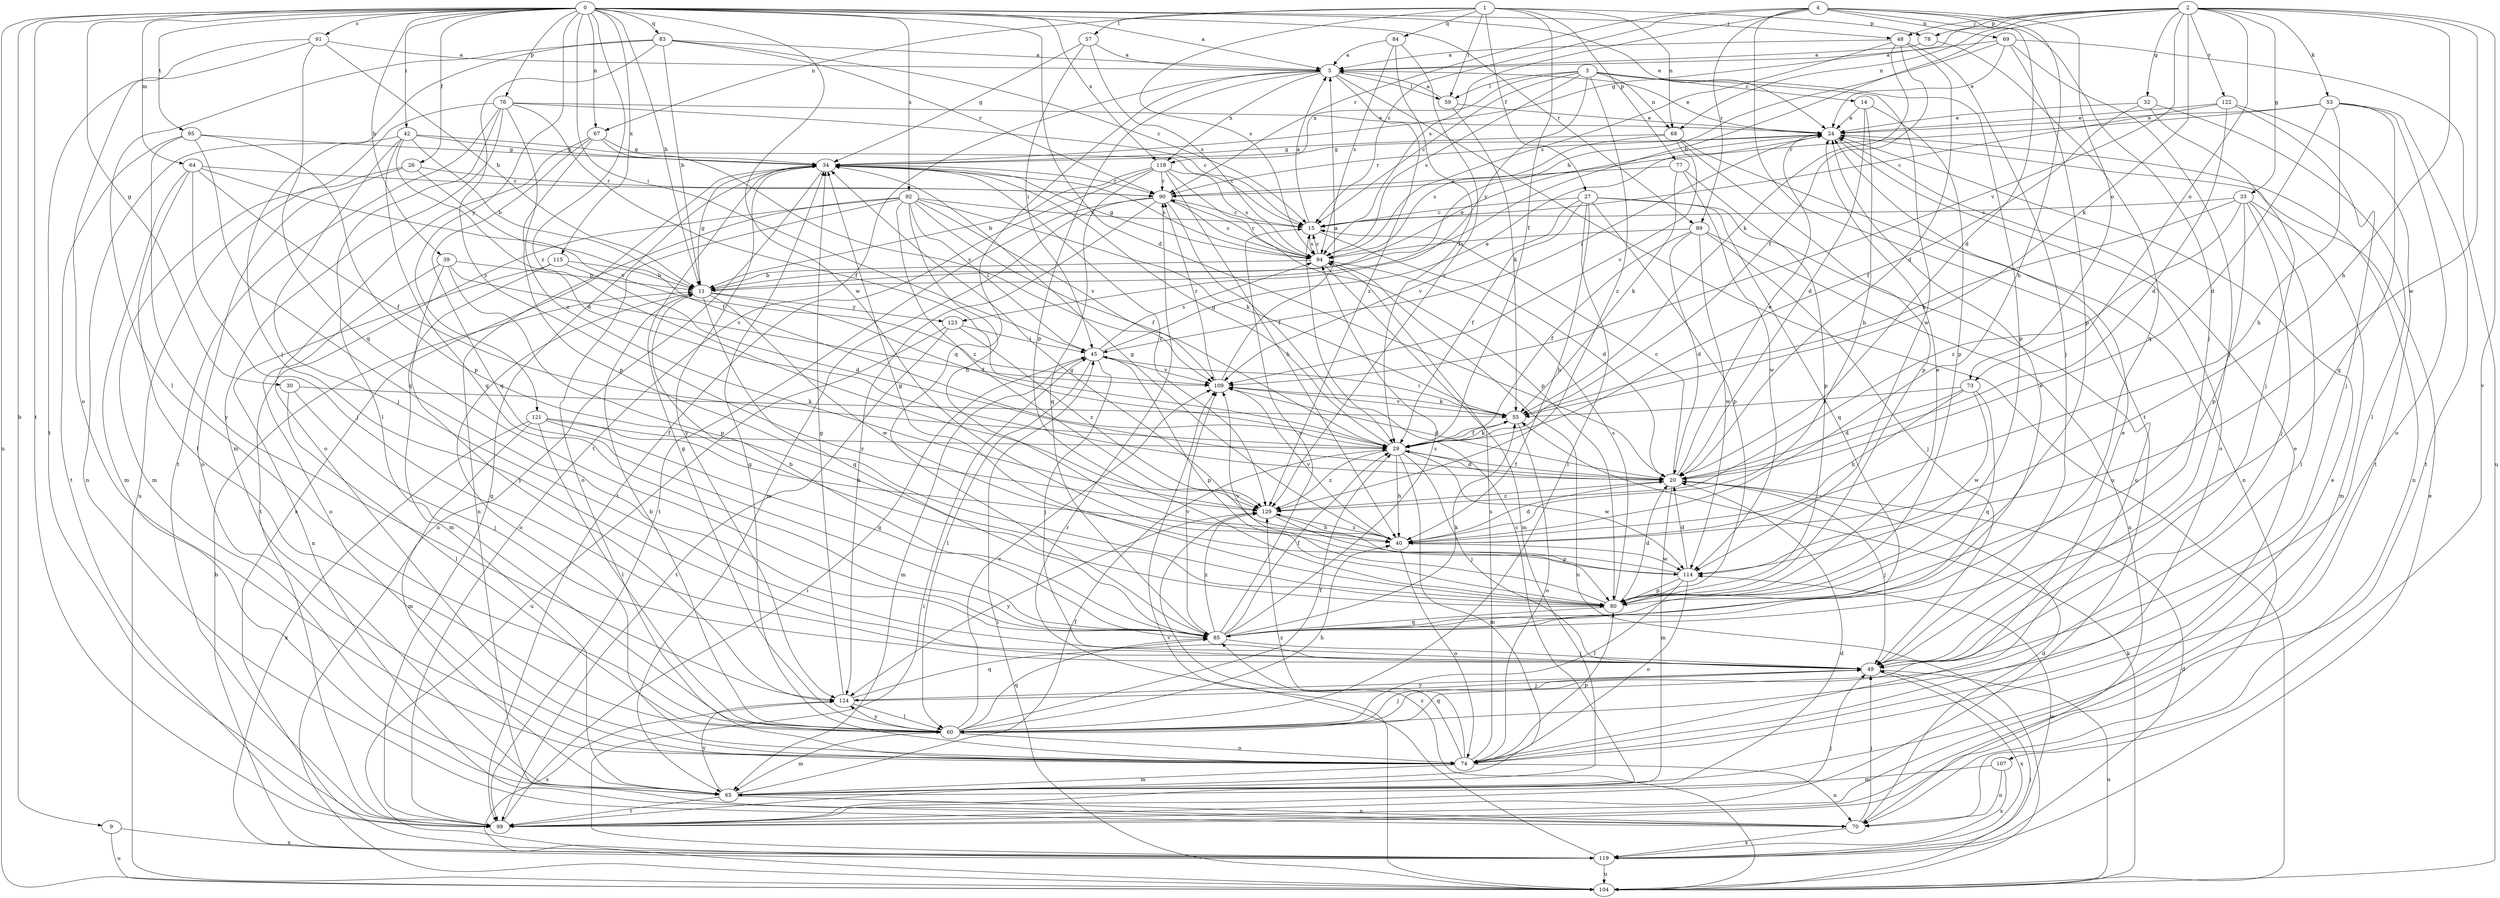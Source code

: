 strict digraph  {
0;
1;
2;
3;
4;
5;
9;
11;
14;
15;
20;
24;
26;
27;
29;
30;
32;
33;
34;
39;
40;
42;
45;
48;
49;
53;
55;
57;
59;
60;
64;
65;
67;
68;
69;
70;
73;
74;
76;
77;
78;
80;
83;
84;
85;
89;
90;
91;
92;
94;
95;
99;
104;
107;
109;
114;
115;
118;
119;
121;
122;
123;
124;
129;
0 -> 5  [label=a];
0 -> 9  [label=b];
0 -> 11  [label=b];
0 -> 20  [label=d];
0 -> 24  [label=e];
0 -> 26  [label=f];
0 -> 30  [label=g];
0 -> 39  [label=h];
0 -> 42  [label=i];
0 -> 45  [label=i];
0 -> 48  [label=j];
0 -> 64  [label=m];
0 -> 67  [label=n];
0 -> 76  [label=p];
0 -> 83  [label=q];
0 -> 89  [label=r];
0 -> 91  [label=s];
0 -> 92  [label=s];
0 -> 95  [label=t];
0 -> 99  [label=t];
0 -> 104  [label=u];
0 -> 114  [label=w];
0 -> 115  [label=x];
0 -> 118  [label=x];
0 -> 121  [label=y];
0 -> 129  [label=z];
1 -> 27  [label=f];
1 -> 29  [label=f];
1 -> 57  [label=l];
1 -> 59  [label=l];
1 -> 67  [label=n];
1 -> 68  [label=n];
1 -> 77  [label=p];
1 -> 78  [label=p];
1 -> 84  [label=q];
1 -> 94  [label=s];
2 -> 11  [label=b];
2 -> 32  [label=g];
2 -> 33  [label=g];
2 -> 34  [label=g];
2 -> 40  [label=h];
2 -> 48  [label=j];
2 -> 53  [label=k];
2 -> 55  [label=k];
2 -> 68  [label=n];
2 -> 73  [label=o];
2 -> 78  [label=p];
2 -> 107  [label=v];
2 -> 109  [label=v];
2 -> 114  [label=w];
2 -> 122  [label=y];
3 -> 14  [label=c];
3 -> 15  [label=c];
3 -> 59  [label=l];
3 -> 68  [label=n];
3 -> 80  [label=p];
3 -> 94  [label=s];
3 -> 114  [label=w];
3 -> 118  [label=x];
3 -> 123  [label=y];
3 -> 129  [label=z];
4 -> 15  [label=c];
4 -> 20  [label=d];
4 -> 40  [label=h];
4 -> 49  [label=j];
4 -> 69  [label=n];
4 -> 73  [label=o];
4 -> 89  [label=r];
4 -> 90  [label=r];
4 -> 94  [label=s];
4 -> 99  [label=t];
5 -> 24  [label=e];
5 -> 59  [label=l];
5 -> 80  [label=p];
5 -> 85  [label=q];
5 -> 99  [label=t];
5 -> 104  [label=u];
5 -> 118  [label=x];
5 -> 129  [label=z];
9 -> 104  [label=u];
9 -> 119  [label=x];
11 -> 24  [label=e];
11 -> 29  [label=f];
11 -> 34  [label=g];
11 -> 74  [label=o];
11 -> 85  [label=q];
11 -> 114  [label=w];
11 -> 123  [label=y];
14 -> 20  [label=d];
14 -> 24  [label=e];
14 -> 40  [label=h];
14 -> 80  [label=p];
15 -> 5  [label=a];
15 -> 20  [label=d];
15 -> 94  [label=s];
20 -> 15  [label=c];
20 -> 24  [label=e];
20 -> 29  [label=f];
20 -> 49  [label=j];
20 -> 65  [label=m];
20 -> 129  [label=z];
24 -> 34  [label=g];
24 -> 45  [label=i];
24 -> 70  [label=n];
24 -> 74  [label=o];
24 -> 90  [label=r];
26 -> 29  [label=f];
26 -> 65  [label=m];
26 -> 74  [label=o];
26 -> 90  [label=r];
27 -> 15  [label=c];
27 -> 29  [label=f];
27 -> 40  [label=h];
27 -> 60  [label=l];
27 -> 74  [label=o];
27 -> 80  [label=p];
27 -> 85  [label=q];
27 -> 109  [label=v];
29 -> 20  [label=d];
29 -> 34  [label=g];
29 -> 40  [label=h];
29 -> 49  [label=j];
29 -> 55  [label=k];
29 -> 65  [label=m];
29 -> 114  [label=w];
29 -> 129  [label=z];
30 -> 49  [label=j];
30 -> 55  [label=k];
30 -> 60  [label=l];
32 -> 24  [label=e];
32 -> 29  [label=f];
32 -> 49  [label=j];
32 -> 60  [label=l];
33 -> 15  [label=c];
33 -> 49  [label=j];
33 -> 55  [label=k];
33 -> 60  [label=l];
33 -> 65  [label=m];
33 -> 80  [label=p];
33 -> 129  [label=z];
34 -> 90  [label=r];
34 -> 94  [label=s];
34 -> 104  [label=u];
34 -> 119  [label=x];
34 -> 124  [label=y];
34 -> 129  [label=z];
39 -> 11  [label=b];
39 -> 74  [label=o];
39 -> 80  [label=p];
39 -> 109  [label=v];
39 -> 124  [label=y];
40 -> 20  [label=d];
40 -> 34  [label=g];
40 -> 74  [label=o];
40 -> 109  [label=v];
40 -> 114  [label=w];
40 -> 129  [label=z];
42 -> 11  [label=b];
42 -> 15  [label=c];
42 -> 20  [label=d];
42 -> 34  [label=g];
42 -> 49  [label=j];
42 -> 70  [label=n];
42 -> 85  [label=q];
45 -> 24  [label=e];
45 -> 49  [label=j];
45 -> 60  [label=l];
45 -> 65  [label=m];
45 -> 80  [label=p];
45 -> 94  [label=s];
45 -> 109  [label=v];
48 -> 5  [label=a];
48 -> 20  [label=d];
48 -> 29  [label=f];
48 -> 49  [label=j];
48 -> 55  [label=k];
48 -> 94  [label=s];
49 -> 104  [label=u];
49 -> 119  [label=x];
49 -> 124  [label=y];
53 -> 20  [label=d];
53 -> 24  [label=e];
53 -> 40  [label=h];
53 -> 74  [label=o];
53 -> 85  [label=q];
53 -> 90  [label=r];
53 -> 99  [label=t];
55 -> 29  [label=f];
55 -> 45  [label=i];
55 -> 74  [label=o];
55 -> 109  [label=v];
57 -> 5  [label=a];
57 -> 34  [label=g];
57 -> 45  [label=i];
57 -> 94  [label=s];
59 -> 5  [label=a];
59 -> 24  [label=e];
59 -> 55  [label=k];
60 -> 11  [label=b];
60 -> 24  [label=e];
60 -> 29  [label=f];
60 -> 34  [label=g];
60 -> 40  [label=h];
60 -> 49  [label=j];
60 -> 65  [label=m];
60 -> 74  [label=o];
60 -> 85  [label=q];
60 -> 109  [label=v];
60 -> 124  [label=y];
64 -> 29  [label=f];
64 -> 49  [label=j];
64 -> 60  [label=l];
64 -> 65  [label=m];
64 -> 90  [label=r];
64 -> 109  [label=v];
65 -> 29  [label=f];
65 -> 70  [label=n];
65 -> 99  [label=t];
65 -> 124  [label=y];
67 -> 34  [label=g];
67 -> 74  [label=o];
67 -> 80  [label=p];
67 -> 85  [label=q];
67 -> 109  [label=v];
68 -> 34  [label=g];
68 -> 70  [label=n];
68 -> 80  [label=p];
68 -> 94  [label=s];
68 -> 109  [label=v];
69 -> 5  [label=a];
69 -> 11  [label=b];
69 -> 24  [label=e];
69 -> 49  [label=j];
69 -> 80  [label=p];
69 -> 104  [label=u];
70 -> 20  [label=d];
70 -> 49  [label=j];
70 -> 119  [label=x];
73 -> 20  [label=d];
73 -> 40  [label=h];
73 -> 55  [label=k];
73 -> 85  [label=q];
73 -> 114  [label=w];
74 -> 24  [label=e];
74 -> 34  [label=g];
74 -> 65  [label=m];
74 -> 70  [label=n];
74 -> 80  [label=p];
74 -> 85  [label=q];
74 -> 94  [label=s];
74 -> 129  [label=z];
76 -> 15  [label=c];
76 -> 24  [label=e];
76 -> 29  [label=f];
76 -> 60  [label=l];
76 -> 65  [label=m];
76 -> 99  [label=t];
76 -> 104  [label=u];
76 -> 129  [label=z];
77 -> 55  [label=k];
77 -> 80  [label=p];
77 -> 90  [label=r];
77 -> 114  [label=w];
78 -> 5  [label=a];
78 -> 85  [label=q];
80 -> 20  [label=d];
80 -> 24  [label=e];
80 -> 34  [label=g];
80 -> 85  [label=q];
80 -> 94  [label=s];
80 -> 109  [label=v];
83 -> 5  [label=a];
83 -> 11  [label=b];
83 -> 15  [label=c];
83 -> 49  [label=j];
83 -> 60  [label=l];
83 -> 90  [label=r];
83 -> 129  [label=z];
84 -> 5  [label=a];
84 -> 29  [label=f];
84 -> 94  [label=s];
84 -> 129  [label=z];
85 -> 11  [label=b];
85 -> 15  [label=c];
85 -> 24  [label=e];
85 -> 29  [label=f];
85 -> 49  [label=j];
85 -> 55  [label=k];
85 -> 94  [label=s];
85 -> 109  [label=v];
85 -> 129  [label=z];
89 -> 20  [label=d];
89 -> 29  [label=f];
89 -> 49  [label=j];
89 -> 70  [label=n];
89 -> 94  [label=s];
89 -> 114  [label=w];
90 -> 15  [label=c];
90 -> 29  [label=f];
90 -> 65  [label=m];
90 -> 94  [label=s];
90 -> 99  [label=t];
90 -> 124  [label=y];
91 -> 5  [label=a];
91 -> 11  [label=b];
91 -> 74  [label=o];
91 -> 85  [label=q];
91 -> 99  [label=t];
92 -> 15  [label=c];
92 -> 29  [label=f];
92 -> 40  [label=h];
92 -> 45  [label=i];
92 -> 55  [label=k];
92 -> 70  [label=n];
92 -> 74  [label=o];
92 -> 99  [label=t];
92 -> 109  [label=v];
92 -> 129  [label=z];
94 -> 11  [label=b];
94 -> 15  [label=c];
94 -> 34  [label=g];
94 -> 65  [label=m];
94 -> 90  [label=r];
94 -> 104  [label=u];
95 -> 34  [label=g];
95 -> 80  [label=p];
95 -> 85  [label=q];
95 -> 99  [label=t];
95 -> 124  [label=y];
99 -> 15  [label=c];
99 -> 20  [label=d];
99 -> 24  [label=e];
99 -> 34  [label=g];
99 -> 45  [label=i];
99 -> 49  [label=j];
104 -> 45  [label=i];
104 -> 49  [label=j];
104 -> 55  [label=k];
104 -> 109  [label=v];
104 -> 129  [label=z];
107 -> 65  [label=m];
107 -> 70  [label=n];
107 -> 119  [label=x];
109 -> 5  [label=a];
109 -> 20  [label=d];
109 -> 55  [label=k];
109 -> 90  [label=r];
114 -> 20  [label=d];
114 -> 34  [label=g];
114 -> 60  [label=l];
114 -> 74  [label=o];
114 -> 80  [label=p];
115 -> 11  [label=b];
115 -> 20  [label=d];
115 -> 65  [label=m];
115 -> 70  [label=n];
118 -> 11  [label=b];
118 -> 40  [label=h];
118 -> 80  [label=p];
118 -> 85  [label=q];
118 -> 90  [label=r];
118 -> 94  [label=s];
118 -> 99  [label=t];
119 -> 11  [label=b];
119 -> 20  [label=d];
119 -> 24  [label=e];
119 -> 45  [label=i];
119 -> 90  [label=r];
119 -> 104  [label=u];
119 -> 114  [label=w];
121 -> 29  [label=f];
121 -> 40  [label=h];
121 -> 60  [label=l];
121 -> 65  [label=m];
121 -> 85  [label=q];
121 -> 119  [label=x];
122 -> 15  [label=c];
122 -> 20  [label=d];
122 -> 24  [label=e];
122 -> 49  [label=j];
122 -> 99  [label=t];
123 -> 45  [label=i];
123 -> 99  [label=t];
123 -> 104  [label=u];
123 -> 129  [label=z];
124 -> 34  [label=g];
124 -> 49  [label=j];
124 -> 60  [label=l];
124 -> 85  [label=q];
124 -> 119  [label=x];
129 -> 40  [label=h];
129 -> 80  [label=p];
129 -> 124  [label=y];
}
